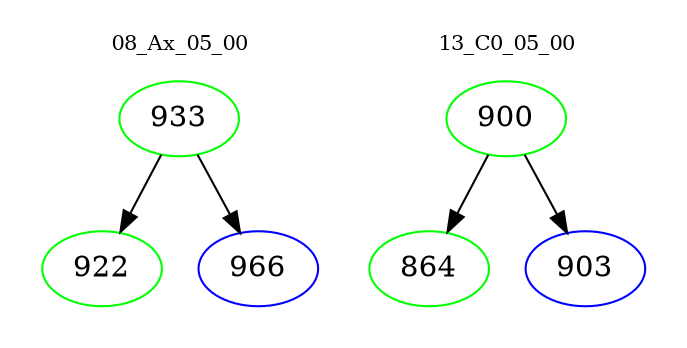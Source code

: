 digraph{
subgraph cluster_0 {
color = white
label = "08_Ax_05_00";
fontsize=10;
T0_933 [label="933", color="green"]
T0_933 -> T0_922 [color="black"]
T0_922 [label="922", color="green"]
T0_933 -> T0_966 [color="black"]
T0_966 [label="966", color="blue"]
}
subgraph cluster_1 {
color = white
label = "13_C0_05_00";
fontsize=10;
T1_900 [label="900", color="green"]
T1_900 -> T1_864 [color="black"]
T1_864 [label="864", color="green"]
T1_900 -> T1_903 [color="black"]
T1_903 [label="903", color="blue"]
}
}
